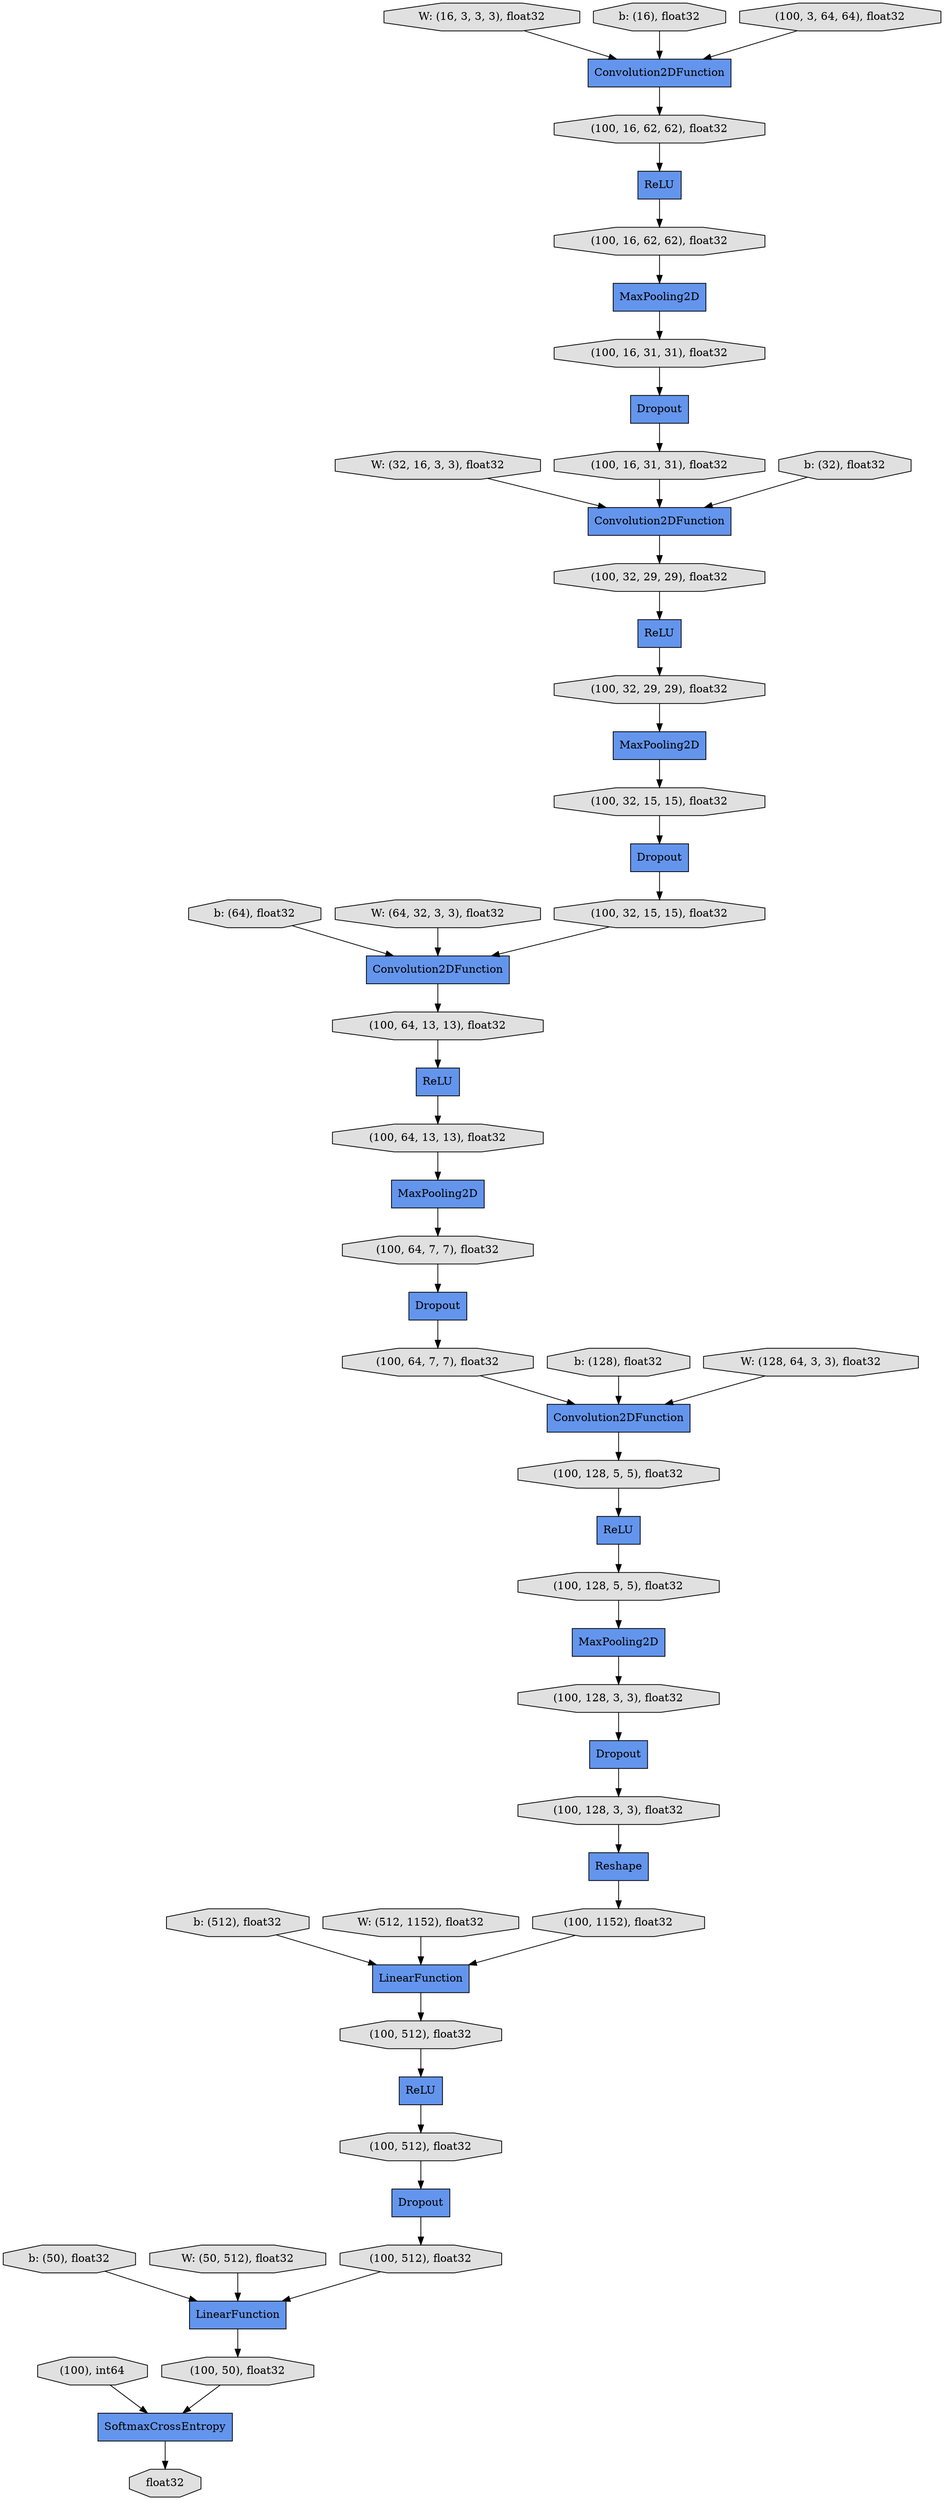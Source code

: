 digraph graphname{rankdir=TB;4560594984 [label="(100, 512), float32",shape="octagon",fillcolor="#E0E0E0",style="filled"];4554364968 [label="b: (64), float32",shape="octagon",fillcolor="#E0E0E0",style="filled"];4555577440 [label="(100, 16, 62, 62), float32",shape="octagon",fillcolor="#E0E0E0",style="filled"];4554364912 [label="W: (16, 3, 3, 3), float32",shape="octagon",fillcolor="#E0E0E0",style="filled"];4560595096 [label="(100, 512), float32",shape="octagon",fillcolor="#E0E0E0",style="filled"];4560593080 [label="(100, 64, 7, 7), float32",shape="octagon",fillcolor="#E0E0E0",style="filled"];4554365136 [label="W: (32, 16, 3, 3), float32",shape="octagon",fillcolor="#E0E0E0",style="filled"];4560593136 [label="Dropout",shape="record",fillcolor="#6495ED",style="filled"];4555577664 [label="Dropout",shape="record",fillcolor="#6495ED",style="filled"];4560593248 [label="MaxPooling2D",shape="record",fillcolor="#6495ED",style="filled"];4555577720 [label="Convolution2DFunction",shape="record",fillcolor="#6495ED",style="filled"];4554365304 [label="b: (16), float32",shape="octagon",fillcolor="#E0E0E0",style="filled"];4560595376 [label="(100, 512), float32",shape="octagon",fillcolor="#E0E0E0",style="filled"];4555577776 [label="(100, 16, 31, 31), float32",shape="octagon",fillcolor="#E0E0E0",style="filled"];4560593360 [label="(100, 64, 7, 7), float32",shape="octagon",fillcolor="#E0E0E0",style="filled"];4560595432 [label="LinearFunction",shape="record",fillcolor="#6495ED",style="filled"];4555577832 [label="MaxPooling2D",shape="record",fillcolor="#6495ED",style="filled"];4560593416 [label="Convolution2DFunction",shape="record",fillcolor="#6495ED",style="filled"];4560595488 [label="SoftmaxCrossEntropy",shape="record",fillcolor="#6495ED",style="filled"];4555577888 [label="(100, 16, 31, 31), float32",shape="octagon",fillcolor="#E0E0E0",style="filled"];4560593472 [label="ReLU",shape="record",fillcolor="#6495ED",style="filled"];4555577944 [label="ReLU",shape="record",fillcolor="#6495ED",style="filled"];4554365528 [label="b: (32), float32",shape="octagon",fillcolor="#E0E0E0",style="filled"];4555577216 [label="(100, 16, 62, 62), float32",shape="octagon",fillcolor="#E0E0E0",style="filled"];4560595656 [label="(100, 50), float32",shape="octagon",fillcolor="#E0E0E0",style="filled"];4555578056 [label="(100, 32, 29, 29), float32",shape="octagon",fillcolor="#E0E0E0",style="filled"];4560593640 [label="(100, 128, 5, 5), float32",shape="octagon",fillcolor="#E0E0E0",style="filled"];4554844144 [label="b: (50), float32",shape="octagon",fillcolor="#E0E0E0",style="filled"];4560595824 [label="(100), int64",shape="octagon",fillcolor="#E0E0E0",style="filled"];4555578280 [label="(100, 32, 29, 29), float32",shape="octagon",fillcolor="#E0E0E0",style="filled"];4560593864 [label="(100, 128, 5, 5), float32",shape="octagon",fillcolor="#E0E0E0",style="filled"];4560595936 [label="float32",shape="octagon",fillcolor="#E0E0E0",style="filled"];4555578504 [label="(100, 32, 15, 15), float32",shape="octagon",fillcolor="#E0E0E0",style="filled"];4560594088 [label="(100, 128, 3, 3), float32",shape="octagon",fillcolor="#E0E0E0",style="filled"];4553538752 [label="b: (128), float32",shape="octagon",fillcolor="#E0E0E0",style="filled"];4555578560 [label="Dropout",shape="record",fillcolor="#6495ED",style="filled"];4560594144 [label="Dropout",shape="record",fillcolor="#6495ED",style="filled"];4554364184 [label="W: (64, 32, 3, 3), float32",shape="octagon",fillcolor="#E0E0E0",style="filled"];4555578672 [label="MaxPooling2D",shape="record",fillcolor="#6495ED",style="filled"];4554843472 [label="b: (512), float32",shape="octagon",fillcolor="#E0E0E0",style="filled"];4555578784 [label="(100, 32, 15, 15), float32",shape="octagon",fillcolor="#E0E0E0",style="filled"];4560594368 [label="(100, 128, 3, 3), float32",shape="octagon",fillcolor="#E0E0E0",style="filled"];4555578840 [label="Convolution2DFunction",shape="record",fillcolor="#6495ED",style="filled"];4560594424 [label="Reshape",shape="record",fillcolor="#6495ED",style="filled"];4553537016 [label="W: (128, 64, 3, 3), float32",shape="octagon",fillcolor="#E0E0E0",style="filled"];4555578896 [label="ReLU",shape="record",fillcolor="#6495ED",style="filled"];4555576880 [label="Convolution2DFunction",shape="record",fillcolor="#6495ED",style="filled"];4553539200 [label="W: (512, 1152), float32",shape="octagon",fillcolor="#E0E0E0",style="filled"];4555576992 [label="ReLU",shape="record",fillcolor="#6495ED",style="filled"];4555579064 [label="(100, 64, 13, 13), float32",shape="octagon",fillcolor="#E0E0E0",style="filled"];4554843864 [label="W: (50, 512), float32",shape="octagon",fillcolor="#E0E0E0",style="filled"];4560594648 [label="ReLU",shape="record",fillcolor="#6495ED",style="filled"];4555577048 [label="(100, 3, 64, 64), float32",shape="octagon",fillcolor="#E0E0E0",style="filled"];4555577104 [label="MaxPooling2D",shape="record",fillcolor="#6495ED",style="filled"];4560594760 [label="(100, 1152), float32",shape="octagon",fillcolor="#E0E0E0",style="filled"];4560594816 [label="LinearFunction",shape="record",fillcolor="#6495ED",style="filled"];4555579288 [label="(100, 64, 13, 13), float32",shape="octagon",fillcolor="#E0E0E0",style="filled"];4560594928 [label="Dropout",shape="record",fillcolor="#6495ED",style="filled"];4560593472 -> 4560593864;4554364184 -> 4555578840;4555577664 -> 4555577888;4555578056 -> 4555577944;4554364912 -> 4555576880;4554843472 -> 4560594816;4560595656 -> 4560595488;4553539200 -> 4560594816;4555577776 -> 4555577664;4555577048 -> 4555576880;4555578784 -> 4555578840;4560593864 -> 4560593248;4560595824 -> 4560595488;4555578840 -> 4555579064;4555579064 -> 4555578896;4560594816 -> 4560594984;4560595096 -> 4560594928;4555577720 -> 4555578056;4555577440 -> 4555577104;4554365528 -> 4555577720;4555577104 -> 4555577776;4560594144 -> 4560594368;4560594368 -> 4560594424;4554364968 -> 4555578840;4553538752 -> 4560593416;4560593640 -> 4560593472;4560593416 -> 4560593640;4555579288 -> 4555578672;4555577832 -> 4555578504;4555577888 -> 4555577720;4560594928 -> 4560595376;4560594984 -> 4560594648;4560593136 -> 4560593360;4555577944 -> 4555578280;4560594424 -> 4560594760;4560594648 -> 4560595096;4553537016 -> 4560593416;4555578672 -> 4560593080;4555576880 -> 4555577216;4560595432 -> 4560595656;4554365136 -> 4555577720;4555578896 -> 4555579288;4560594760 -> 4560594816;4555578504 -> 4555578560;4555578560 -> 4555578784;4560595488 -> 4560595936;4555576992 -> 4555577440;4560593360 -> 4560593416;4554365304 -> 4555576880;4560594088 -> 4560594144;4555578280 -> 4555577832;4560595376 -> 4560595432;4554843864 -> 4560595432;4560593080 -> 4560593136;4554844144 -> 4560595432;4560593248 -> 4560594088;4555577216 -> 4555576992;}